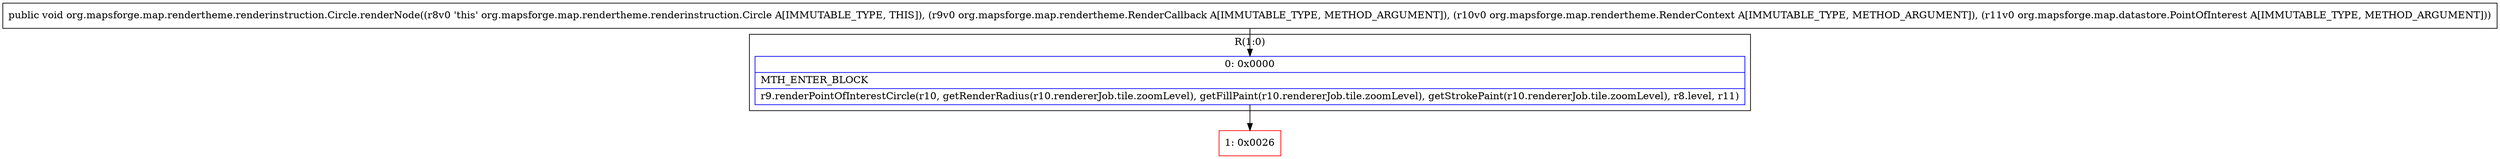 digraph "CFG fororg.mapsforge.map.rendertheme.renderinstruction.Circle.renderNode(Lorg\/mapsforge\/map\/rendertheme\/RenderCallback;Lorg\/mapsforge\/map\/rendertheme\/RenderContext;Lorg\/mapsforge\/map\/datastore\/PointOfInterest;)V" {
subgraph cluster_Region_321176799 {
label = "R(1:0)";
node [shape=record,color=blue];
Node_0 [shape=record,label="{0\:\ 0x0000|MTH_ENTER_BLOCK\l|r9.renderPointOfInterestCircle(r10, getRenderRadius(r10.rendererJob.tile.zoomLevel), getFillPaint(r10.rendererJob.tile.zoomLevel), getStrokePaint(r10.rendererJob.tile.zoomLevel), r8.level, r11)\l}"];
}
Node_1 [shape=record,color=red,label="{1\:\ 0x0026}"];
MethodNode[shape=record,label="{public void org.mapsforge.map.rendertheme.renderinstruction.Circle.renderNode((r8v0 'this' org.mapsforge.map.rendertheme.renderinstruction.Circle A[IMMUTABLE_TYPE, THIS]), (r9v0 org.mapsforge.map.rendertheme.RenderCallback A[IMMUTABLE_TYPE, METHOD_ARGUMENT]), (r10v0 org.mapsforge.map.rendertheme.RenderContext A[IMMUTABLE_TYPE, METHOD_ARGUMENT]), (r11v0 org.mapsforge.map.datastore.PointOfInterest A[IMMUTABLE_TYPE, METHOD_ARGUMENT])) }"];
MethodNode -> Node_0;
Node_0 -> Node_1;
}

